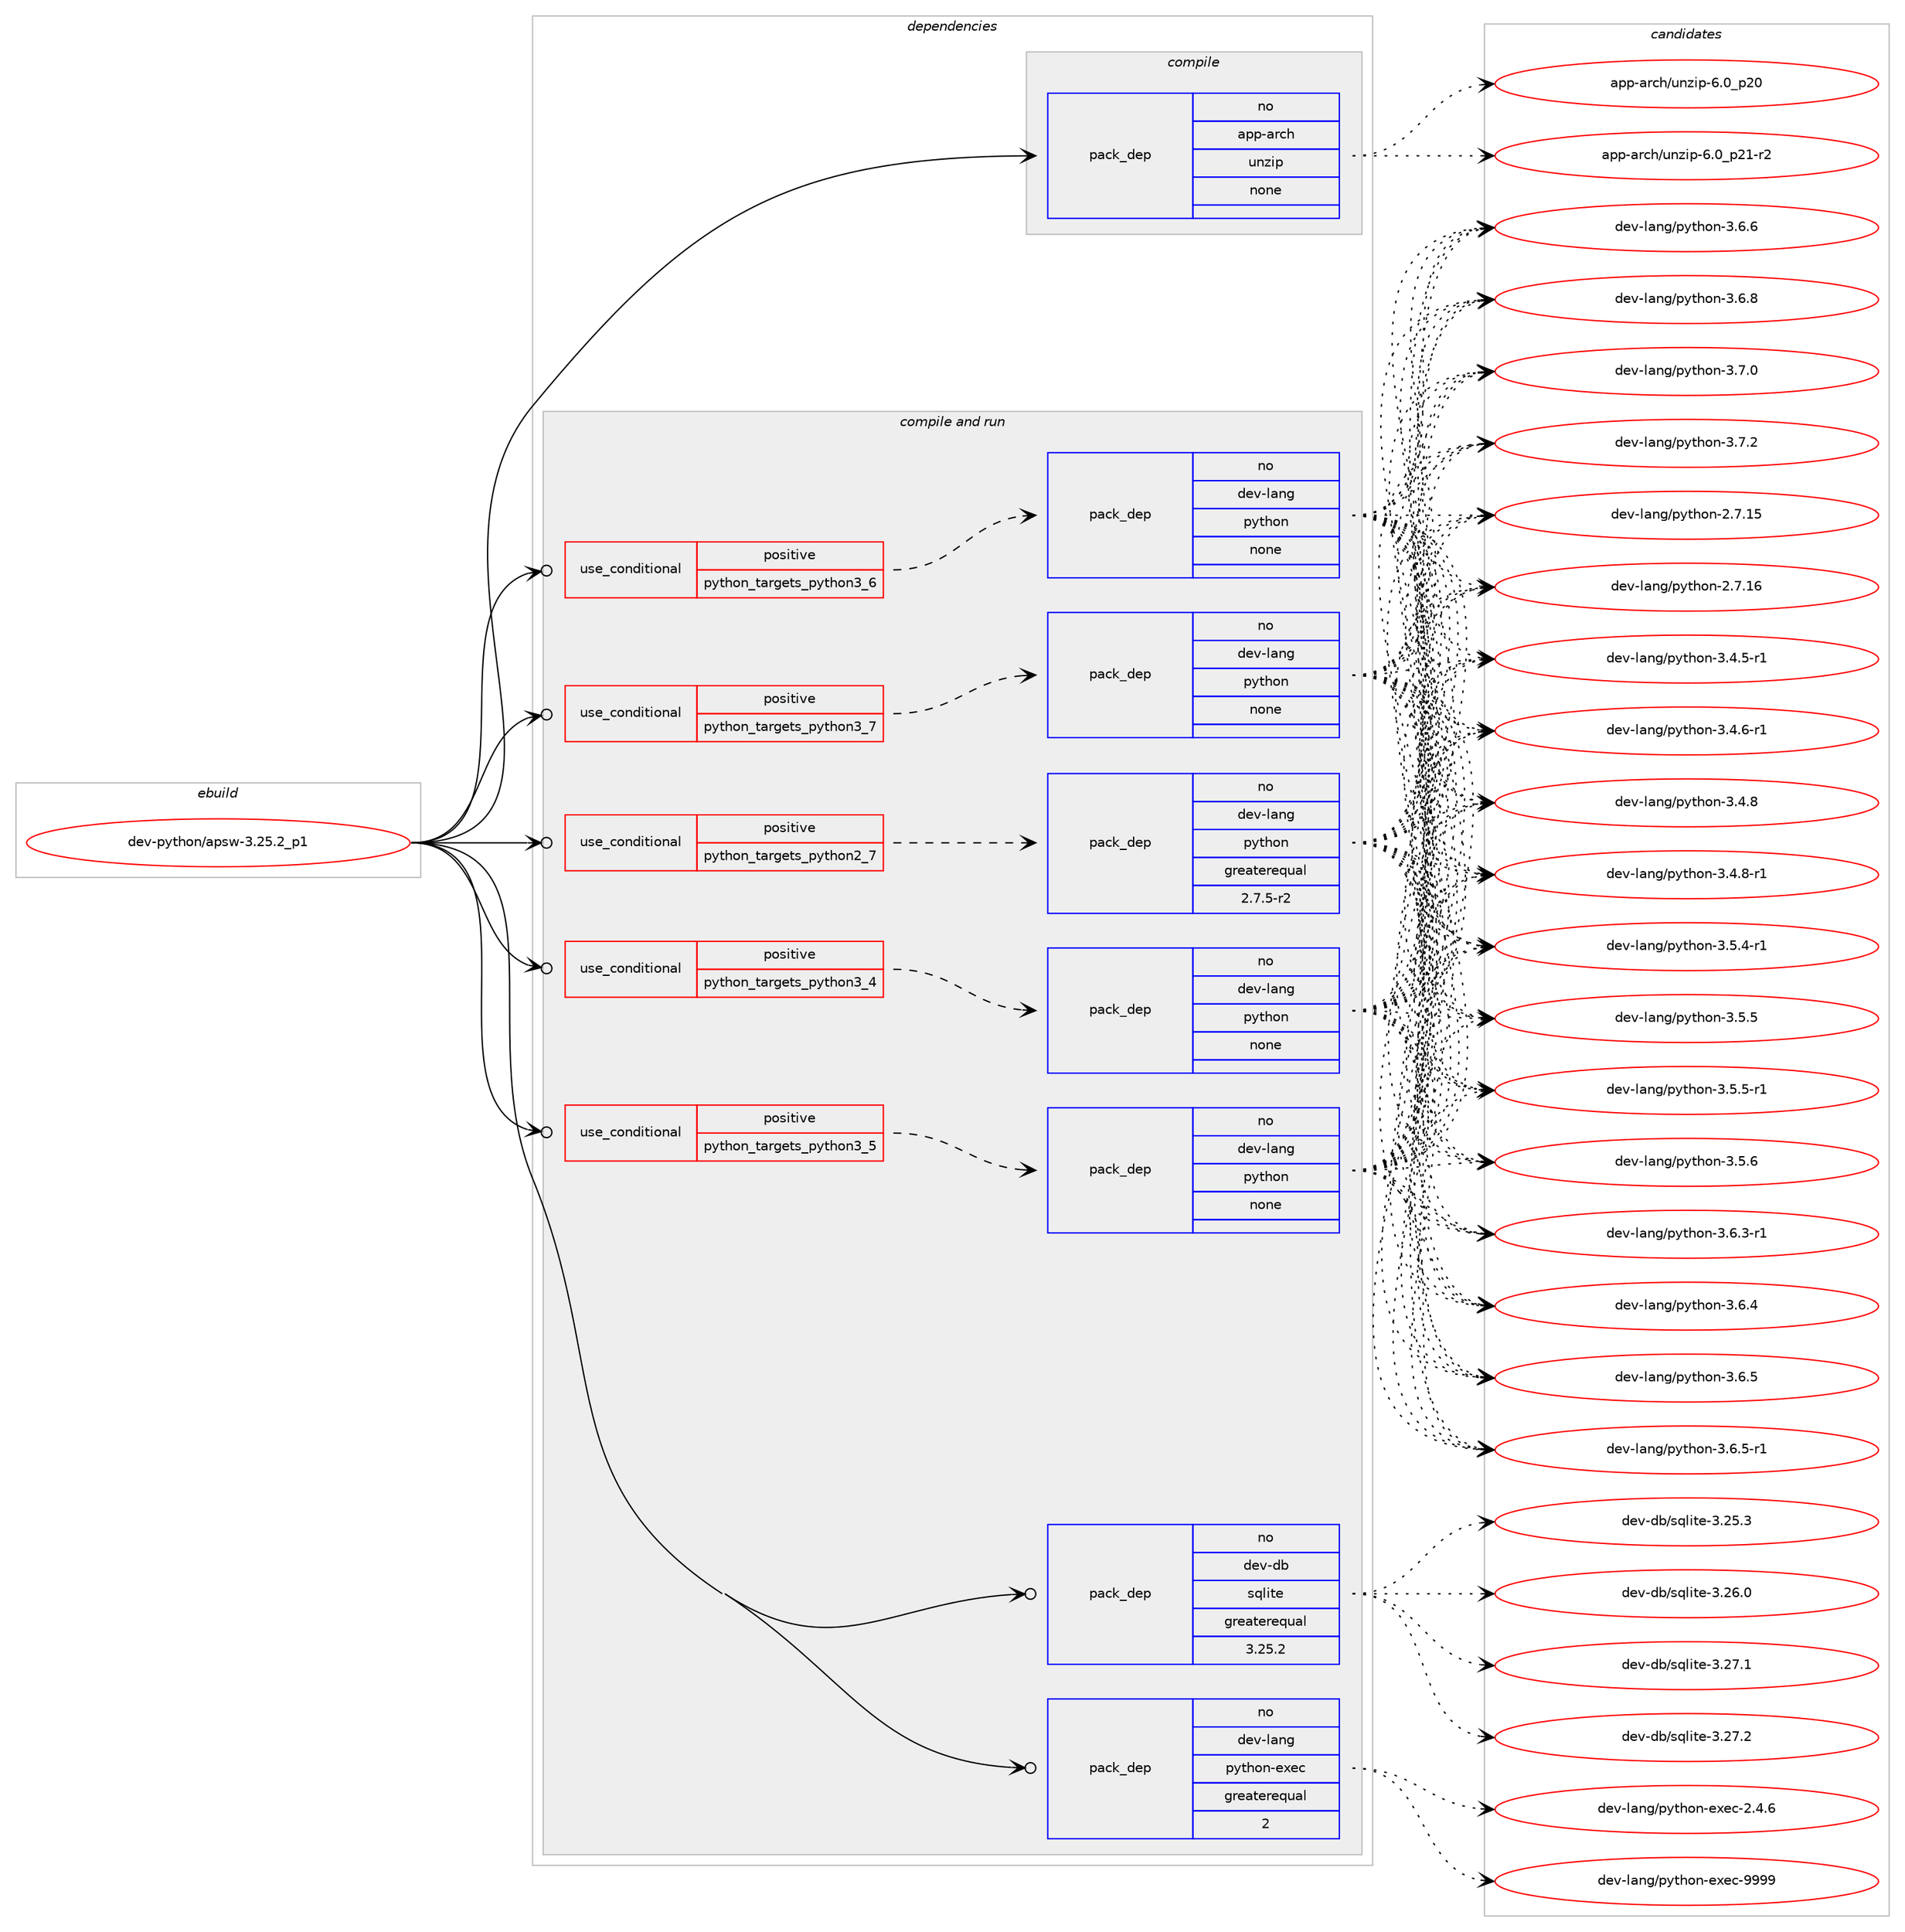 digraph prolog {

# *************
# Graph options
# *************

newrank=true;
concentrate=true;
compound=true;
graph [rankdir=LR,fontname=Helvetica,fontsize=10,ranksep=1.5];#, ranksep=2.5, nodesep=0.2];
edge  [arrowhead=vee];
node  [fontname=Helvetica,fontsize=10];

# **********
# The ebuild
# **********

subgraph cluster_leftcol {
color=gray;
rank=same;
label=<<i>ebuild</i>>;
id [label="dev-python/apsw-3.25.2_p1", color=red, width=4, href="../dev-python/apsw-3.25.2_p1.svg"];
}

# ****************
# The dependencies
# ****************

subgraph cluster_midcol {
color=gray;
label=<<i>dependencies</i>>;
subgraph cluster_compile {
fillcolor="#eeeeee";
style=filled;
label=<<i>compile</i>>;
subgraph pack1004495 {
dependency1398608 [label=<<TABLE BORDER="0" CELLBORDER="1" CELLSPACING="0" CELLPADDING="4" WIDTH="220"><TR><TD ROWSPAN="6" CELLPADDING="30">pack_dep</TD></TR><TR><TD WIDTH="110">no</TD></TR><TR><TD>app-arch</TD></TR><TR><TD>unzip</TD></TR><TR><TD>none</TD></TR><TR><TD></TD></TR></TABLE>>, shape=none, color=blue];
}
id:e -> dependency1398608:w [weight=20,style="solid",arrowhead="vee"];
}
subgraph cluster_compileandrun {
fillcolor="#eeeeee";
style=filled;
label=<<i>compile and run</i>>;
subgraph cond370888 {
dependency1398609 [label=<<TABLE BORDER="0" CELLBORDER="1" CELLSPACING="0" CELLPADDING="4"><TR><TD ROWSPAN="3" CELLPADDING="10">use_conditional</TD></TR><TR><TD>positive</TD></TR><TR><TD>python_targets_python2_7</TD></TR></TABLE>>, shape=none, color=red];
subgraph pack1004496 {
dependency1398610 [label=<<TABLE BORDER="0" CELLBORDER="1" CELLSPACING="0" CELLPADDING="4" WIDTH="220"><TR><TD ROWSPAN="6" CELLPADDING="30">pack_dep</TD></TR><TR><TD WIDTH="110">no</TD></TR><TR><TD>dev-lang</TD></TR><TR><TD>python</TD></TR><TR><TD>greaterequal</TD></TR><TR><TD>2.7.5-r2</TD></TR></TABLE>>, shape=none, color=blue];
}
dependency1398609:e -> dependency1398610:w [weight=20,style="dashed",arrowhead="vee"];
}
id:e -> dependency1398609:w [weight=20,style="solid",arrowhead="odotvee"];
subgraph cond370889 {
dependency1398611 [label=<<TABLE BORDER="0" CELLBORDER="1" CELLSPACING="0" CELLPADDING="4"><TR><TD ROWSPAN="3" CELLPADDING="10">use_conditional</TD></TR><TR><TD>positive</TD></TR><TR><TD>python_targets_python3_4</TD></TR></TABLE>>, shape=none, color=red];
subgraph pack1004497 {
dependency1398612 [label=<<TABLE BORDER="0" CELLBORDER="1" CELLSPACING="0" CELLPADDING="4" WIDTH="220"><TR><TD ROWSPAN="6" CELLPADDING="30">pack_dep</TD></TR><TR><TD WIDTH="110">no</TD></TR><TR><TD>dev-lang</TD></TR><TR><TD>python</TD></TR><TR><TD>none</TD></TR><TR><TD></TD></TR></TABLE>>, shape=none, color=blue];
}
dependency1398611:e -> dependency1398612:w [weight=20,style="dashed",arrowhead="vee"];
}
id:e -> dependency1398611:w [weight=20,style="solid",arrowhead="odotvee"];
subgraph cond370890 {
dependency1398613 [label=<<TABLE BORDER="0" CELLBORDER="1" CELLSPACING="0" CELLPADDING="4"><TR><TD ROWSPAN="3" CELLPADDING="10">use_conditional</TD></TR><TR><TD>positive</TD></TR><TR><TD>python_targets_python3_5</TD></TR></TABLE>>, shape=none, color=red];
subgraph pack1004498 {
dependency1398614 [label=<<TABLE BORDER="0" CELLBORDER="1" CELLSPACING="0" CELLPADDING="4" WIDTH="220"><TR><TD ROWSPAN="6" CELLPADDING="30">pack_dep</TD></TR><TR><TD WIDTH="110">no</TD></TR><TR><TD>dev-lang</TD></TR><TR><TD>python</TD></TR><TR><TD>none</TD></TR><TR><TD></TD></TR></TABLE>>, shape=none, color=blue];
}
dependency1398613:e -> dependency1398614:w [weight=20,style="dashed",arrowhead="vee"];
}
id:e -> dependency1398613:w [weight=20,style="solid",arrowhead="odotvee"];
subgraph cond370891 {
dependency1398615 [label=<<TABLE BORDER="0" CELLBORDER="1" CELLSPACING="0" CELLPADDING="4"><TR><TD ROWSPAN="3" CELLPADDING="10">use_conditional</TD></TR><TR><TD>positive</TD></TR><TR><TD>python_targets_python3_6</TD></TR></TABLE>>, shape=none, color=red];
subgraph pack1004499 {
dependency1398616 [label=<<TABLE BORDER="0" CELLBORDER="1" CELLSPACING="0" CELLPADDING="4" WIDTH="220"><TR><TD ROWSPAN="6" CELLPADDING="30">pack_dep</TD></TR><TR><TD WIDTH="110">no</TD></TR><TR><TD>dev-lang</TD></TR><TR><TD>python</TD></TR><TR><TD>none</TD></TR><TR><TD></TD></TR></TABLE>>, shape=none, color=blue];
}
dependency1398615:e -> dependency1398616:w [weight=20,style="dashed",arrowhead="vee"];
}
id:e -> dependency1398615:w [weight=20,style="solid",arrowhead="odotvee"];
subgraph cond370892 {
dependency1398617 [label=<<TABLE BORDER="0" CELLBORDER="1" CELLSPACING="0" CELLPADDING="4"><TR><TD ROWSPAN="3" CELLPADDING="10">use_conditional</TD></TR><TR><TD>positive</TD></TR><TR><TD>python_targets_python3_7</TD></TR></TABLE>>, shape=none, color=red];
subgraph pack1004500 {
dependency1398618 [label=<<TABLE BORDER="0" CELLBORDER="1" CELLSPACING="0" CELLPADDING="4" WIDTH="220"><TR><TD ROWSPAN="6" CELLPADDING="30">pack_dep</TD></TR><TR><TD WIDTH="110">no</TD></TR><TR><TD>dev-lang</TD></TR><TR><TD>python</TD></TR><TR><TD>none</TD></TR><TR><TD></TD></TR></TABLE>>, shape=none, color=blue];
}
dependency1398617:e -> dependency1398618:w [weight=20,style="dashed",arrowhead="vee"];
}
id:e -> dependency1398617:w [weight=20,style="solid",arrowhead="odotvee"];
subgraph pack1004501 {
dependency1398619 [label=<<TABLE BORDER="0" CELLBORDER="1" CELLSPACING="0" CELLPADDING="4" WIDTH="220"><TR><TD ROWSPAN="6" CELLPADDING="30">pack_dep</TD></TR><TR><TD WIDTH="110">no</TD></TR><TR><TD>dev-db</TD></TR><TR><TD>sqlite</TD></TR><TR><TD>greaterequal</TD></TR><TR><TD>3.25.2</TD></TR></TABLE>>, shape=none, color=blue];
}
id:e -> dependency1398619:w [weight=20,style="solid",arrowhead="odotvee"];
subgraph pack1004502 {
dependency1398620 [label=<<TABLE BORDER="0" CELLBORDER="1" CELLSPACING="0" CELLPADDING="4" WIDTH="220"><TR><TD ROWSPAN="6" CELLPADDING="30">pack_dep</TD></TR><TR><TD WIDTH="110">no</TD></TR><TR><TD>dev-lang</TD></TR><TR><TD>python-exec</TD></TR><TR><TD>greaterequal</TD></TR><TR><TD>2</TD></TR></TABLE>>, shape=none, color=blue];
}
id:e -> dependency1398620:w [weight=20,style="solid",arrowhead="odotvee"];
}
subgraph cluster_run {
fillcolor="#eeeeee";
style=filled;
label=<<i>run</i>>;
}
}

# **************
# The candidates
# **************

subgraph cluster_choices {
rank=same;
color=gray;
label=<<i>candidates</i>>;

subgraph choice1004495 {
color=black;
nodesep=1;
choice971121124597114991044711711012210511245544648951125048 [label="app-arch/unzip-6.0_p20", color=red, width=4,href="../app-arch/unzip-6.0_p20.svg"];
choice9711211245971149910447117110122105112455446489511250494511450 [label="app-arch/unzip-6.0_p21-r2", color=red, width=4,href="../app-arch/unzip-6.0_p21-r2.svg"];
dependency1398608:e -> choice971121124597114991044711711012210511245544648951125048:w [style=dotted,weight="100"];
dependency1398608:e -> choice9711211245971149910447117110122105112455446489511250494511450:w [style=dotted,weight="100"];
}
subgraph choice1004496 {
color=black;
nodesep=1;
choice10010111845108971101034711212111610411111045504655464953 [label="dev-lang/python-2.7.15", color=red, width=4,href="../dev-lang/python-2.7.15.svg"];
choice10010111845108971101034711212111610411111045504655464954 [label="dev-lang/python-2.7.16", color=red, width=4,href="../dev-lang/python-2.7.16.svg"];
choice1001011184510897110103471121211161041111104551465246534511449 [label="dev-lang/python-3.4.5-r1", color=red, width=4,href="../dev-lang/python-3.4.5-r1.svg"];
choice1001011184510897110103471121211161041111104551465246544511449 [label="dev-lang/python-3.4.6-r1", color=red, width=4,href="../dev-lang/python-3.4.6-r1.svg"];
choice100101118451089711010347112121116104111110455146524656 [label="dev-lang/python-3.4.8", color=red, width=4,href="../dev-lang/python-3.4.8.svg"];
choice1001011184510897110103471121211161041111104551465246564511449 [label="dev-lang/python-3.4.8-r1", color=red, width=4,href="../dev-lang/python-3.4.8-r1.svg"];
choice1001011184510897110103471121211161041111104551465346524511449 [label="dev-lang/python-3.5.4-r1", color=red, width=4,href="../dev-lang/python-3.5.4-r1.svg"];
choice100101118451089711010347112121116104111110455146534653 [label="dev-lang/python-3.5.5", color=red, width=4,href="../dev-lang/python-3.5.5.svg"];
choice1001011184510897110103471121211161041111104551465346534511449 [label="dev-lang/python-3.5.5-r1", color=red, width=4,href="../dev-lang/python-3.5.5-r1.svg"];
choice100101118451089711010347112121116104111110455146534654 [label="dev-lang/python-3.5.6", color=red, width=4,href="../dev-lang/python-3.5.6.svg"];
choice1001011184510897110103471121211161041111104551465446514511449 [label="dev-lang/python-3.6.3-r1", color=red, width=4,href="../dev-lang/python-3.6.3-r1.svg"];
choice100101118451089711010347112121116104111110455146544652 [label="dev-lang/python-3.6.4", color=red, width=4,href="../dev-lang/python-3.6.4.svg"];
choice100101118451089711010347112121116104111110455146544653 [label="dev-lang/python-3.6.5", color=red, width=4,href="../dev-lang/python-3.6.5.svg"];
choice1001011184510897110103471121211161041111104551465446534511449 [label="dev-lang/python-3.6.5-r1", color=red, width=4,href="../dev-lang/python-3.6.5-r1.svg"];
choice100101118451089711010347112121116104111110455146544654 [label="dev-lang/python-3.6.6", color=red, width=4,href="../dev-lang/python-3.6.6.svg"];
choice100101118451089711010347112121116104111110455146544656 [label="dev-lang/python-3.6.8", color=red, width=4,href="../dev-lang/python-3.6.8.svg"];
choice100101118451089711010347112121116104111110455146554648 [label="dev-lang/python-3.7.0", color=red, width=4,href="../dev-lang/python-3.7.0.svg"];
choice100101118451089711010347112121116104111110455146554650 [label="dev-lang/python-3.7.2", color=red, width=4,href="../dev-lang/python-3.7.2.svg"];
dependency1398610:e -> choice10010111845108971101034711212111610411111045504655464953:w [style=dotted,weight="100"];
dependency1398610:e -> choice10010111845108971101034711212111610411111045504655464954:w [style=dotted,weight="100"];
dependency1398610:e -> choice1001011184510897110103471121211161041111104551465246534511449:w [style=dotted,weight="100"];
dependency1398610:e -> choice1001011184510897110103471121211161041111104551465246544511449:w [style=dotted,weight="100"];
dependency1398610:e -> choice100101118451089711010347112121116104111110455146524656:w [style=dotted,weight="100"];
dependency1398610:e -> choice1001011184510897110103471121211161041111104551465246564511449:w [style=dotted,weight="100"];
dependency1398610:e -> choice1001011184510897110103471121211161041111104551465346524511449:w [style=dotted,weight="100"];
dependency1398610:e -> choice100101118451089711010347112121116104111110455146534653:w [style=dotted,weight="100"];
dependency1398610:e -> choice1001011184510897110103471121211161041111104551465346534511449:w [style=dotted,weight="100"];
dependency1398610:e -> choice100101118451089711010347112121116104111110455146534654:w [style=dotted,weight="100"];
dependency1398610:e -> choice1001011184510897110103471121211161041111104551465446514511449:w [style=dotted,weight="100"];
dependency1398610:e -> choice100101118451089711010347112121116104111110455146544652:w [style=dotted,weight="100"];
dependency1398610:e -> choice100101118451089711010347112121116104111110455146544653:w [style=dotted,weight="100"];
dependency1398610:e -> choice1001011184510897110103471121211161041111104551465446534511449:w [style=dotted,weight="100"];
dependency1398610:e -> choice100101118451089711010347112121116104111110455146544654:w [style=dotted,weight="100"];
dependency1398610:e -> choice100101118451089711010347112121116104111110455146544656:w [style=dotted,weight="100"];
dependency1398610:e -> choice100101118451089711010347112121116104111110455146554648:w [style=dotted,weight="100"];
dependency1398610:e -> choice100101118451089711010347112121116104111110455146554650:w [style=dotted,weight="100"];
}
subgraph choice1004497 {
color=black;
nodesep=1;
choice10010111845108971101034711212111610411111045504655464953 [label="dev-lang/python-2.7.15", color=red, width=4,href="../dev-lang/python-2.7.15.svg"];
choice10010111845108971101034711212111610411111045504655464954 [label="dev-lang/python-2.7.16", color=red, width=4,href="../dev-lang/python-2.7.16.svg"];
choice1001011184510897110103471121211161041111104551465246534511449 [label="dev-lang/python-3.4.5-r1", color=red, width=4,href="../dev-lang/python-3.4.5-r1.svg"];
choice1001011184510897110103471121211161041111104551465246544511449 [label="dev-lang/python-3.4.6-r1", color=red, width=4,href="../dev-lang/python-3.4.6-r1.svg"];
choice100101118451089711010347112121116104111110455146524656 [label="dev-lang/python-3.4.8", color=red, width=4,href="../dev-lang/python-3.4.8.svg"];
choice1001011184510897110103471121211161041111104551465246564511449 [label="dev-lang/python-3.4.8-r1", color=red, width=4,href="../dev-lang/python-3.4.8-r1.svg"];
choice1001011184510897110103471121211161041111104551465346524511449 [label="dev-lang/python-3.5.4-r1", color=red, width=4,href="../dev-lang/python-3.5.4-r1.svg"];
choice100101118451089711010347112121116104111110455146534653 [label="dev-lang/python-3.5.5", color=red, width=4,href="../dev-lang/python-3.5.5.svg"];
choice1001011184510897110103471121211161041111104551465346534511449 [label="dev-lang/python-3.5.5-r1", color=red, width=4,href="../dev-lang/python-3.5.5-r1.svg"];
choice100101118451089711010347112121116104111110455146534654 [label="dev-lang/python-3.5.6", color=red, width=4,href="../dev-lang/python-3.5.6.svg"];
choice1001011184510897110103471121211161041111104551465446514511449 [label="dev-lang/python-3.6.3-r1", color=red, width=4,href="../dev-lang/python-3.6.3-r1.svg"];
choice100101118451089711010347112121116104111110455146544652 [label="dev-lang/python-3.6.4", color=red, width=4,href="../dev-lang/python-3.6.4.svg"];
choice100101118451089711010347112121116104111110455146544653 [label="dev-lang/python-3.6.5", color=red, width=4,href="../dev-lang/python-3.6.5.svg"];
choice1001011184510897110103471121211161041111104551465446534511449 [label="dev-lang/python-3.6.5-r1", color=red, width=4,href="../dev-lang/python-3.6.5-r1.svg"];
choice100101118451089711010347112121116104111110455146544654 [label="dev-lang/python-3.6.6", color=red, width=4,href="../dev-lang/python-3.6.6.svg"];
choice100101118451089711010347112121116104111110455146544656 [label="dev-lang/python-3.6.8", color=red, width=4,href="../dev-lang/python-3.6.8.svg"];
choice100101118451089711010347112121116104111110455146554648 [label="dev-lang/python-3.7.0", color=red, width=4,href="../dev-lang/python-3.7.0.svg"];
choice100101118451089711010347112121116104111110455146554650 [label="dev-lang/python-3.7.2", color=red, width=4,href="../dev-lang/python-3.7.2.svg"];
dependency1398612:e -> choice10010111845108971101034711212111610411111045504655464953:w [style=dotted,weight="100"];
dependency1398612:e -> choice10010111845108971101034711212111610411111045504655464954:w [style=dotted,weight="100"];
dependency1398612:e -> choice1001011184510897110103471121211161041111104551465246534511449:w [style=dotted,weight="100"];
dependency1398612:e -> choice1001011184510897110103471121211161041111104551465246544511449:w [style=dotted,weight="100"];
dependency1398612:e -> choice100101118451089711010347112121116104111110455146524656:w [style=dotted,weight="100"];
dependency1398612:e -> choice1001011184510897110103471121211161041111104551465246564511449:w [style=dotted,weight="100"];
dependency1398612:e -> choice1001011184510897110103471121211161041111104551465346524511449:w [style=dotted,weight="100"];
dependency1398612:e -> choice100101118451089711010347112121116104111110455146534653:w [style=dotted,weight="100"];
dependency1398612:e -> choice1001011184510897110103471121211161041111104551465346534511449:w [style=dotted,weight="100"];
dependency1398612:e -> choice100101118451089711010347112121116104111110455146534654:w [style=dotted,weight="100"];
dependency1398612:e -> choice1001011184510897110103471121211161041111104551465446514511449:w [style=dotted,weight="100"];
dependency1398612:e -> choice100101118451089711010347112121116104111110455146544652:w [style=dotted,weight="100"];
dependency1398612:e -> choice100101118451089711010347112121116104111110455146544653:w [style=dotted,weight="100"];
dependency1398612:e -> choice1001011184510897110103471121211161041111104551465446534511449:w [style=dotted,weight="100"];
dependency1398612:e -> choice100101118451089711010347112121116104111110455146544654:w [style=dotted,weight="100"];
dependency1398612:e -> choice100101118451089711010347112121116104111110455146544656:w [style=dotted,weight="100"];
dependency1398612:e -> choice100101118451089711010347112121116104111110455146554648:w [style=dotted,weight="100"];
dependency1398612:e -> choice100101118451089711010347112121116104111110455146554650:w [style=dotted,weight="100"];
}
subgraph choice1004498 {
color=black;
nodesep=1;
choice10010111845108971101034711212111610411111045504655464953 [label="dev-lang/python-2.7.15", color=red, width=4,href="../dev-lang/python-2.7.15.svg"];
choice10010111845108971101034711212111610411111045504655464954 [label="dev-lang/python-2.7.16", color=red, width=4,href="../dev-lang/python-2.7.16.svg"];
choice1001011184510897110103471121211161041111104551465246534511449 [label="dev-lang/python-3.4.5-r1", color=red, width=4,href="../dev-lang/python-3.4.5-r1.svg"];
choice1001011184510897110103471121211161041111104551465246544511449 [label="dev-lang/python-3.4.6-r1", color=red, width=4,href="../dev-lang/python-3.4.6-r1.svg"];
choice100101118451089711010347112121116104111110455146524656 [label="dev-lang/python-3.4.8", color=red, width=4,href="../dev-lang/python-3.4.8.svg"];
choice1001011184510897110103471121211161041111104551465246564511449 [label="dev-lang/python-3.4.8-r1", color=red, width=4,href="../dev-lang/python-3.4.8-r1.svg"];
choice1001011184510897110103471121211161041111104551465346524511449 [label="dev-lang/python-3.5.4-r1", color=red, width=4,href="../dev-lang/python-3.5.4-r1.svg"];
choice100101118451089711010347112121116104111110455146534653 [label="dev-lang/python-3.5.5", color=red, width=4,href="../dev-lang/python-3.5.5.svg"];
choice1001011184510897110103471121211161041111104551465346534511449 [label="dev-lang/python-3.5.5-r1", color=red, width=4,href="../dev-lang/python-3.5.5-r1.svg"];
choice100101118451089711010347112121116104111110455146534654 [label="dev-lang/python-3.5.6", color=red, width=4,href="../dev-lang/python-3.5.6.svg"];
choice1001011184510897110103471121211161041111104551465446514511449 [label="dev-lang/python-3.6.3-r1", color=red, width=4,href="../dev-lang/python-3.6.3-r1.svg"];
choice100101118451089711010347112121116104111110455146544652 [label="dev-lang/python-3.6.4", color=red, width=4,href="../dev-lang/python-3.6.4.svg"];
choice100101118451089711010347112121116104111110455146544653 [label="dev-lang/python-3.6.5", color=red, width=4,href="../dev-lang/python-3.6.5.svg"];
choice1001011184510897110103471121211161041111104551465446534511449 [label="dev-lang/python-3.6.5-r1", color=red, width=4,href="../dev-lang/python-3.6.5-r1.svg"];
choice100101118451089711010347112121116104111110455146544654 [label="dev-lang/python-3.6.6", color=red, width=4,href="../dev-lang/python-3.6.6.svg"];
choice100101118451089711010347112121116104111110455146544656 [label="dev-lang/python-3.6.8", color=red, width=4,href="../dev-lang/python-3.6.8.svg"];
choice100101118451089711010347112121116104111110455146554648 [label="dev-lang/python-3.7.0", color=red, width=4,href="../dev-lang/python-3.7.0.svg"];
choice100101118451089711010347112121116104111110455146554650 [label="dev-lang/python-3.7.2", color=red, width=4,href="../dev-lang/python-3.7.2.svg"];
dependency1398614:e -> choice10010111845108971101034711212111610411111045504655464953:w [style=dotted,weight="100"];
dependency1398614:e -> choice10010111845108971101034711212111610411111045504655464954:w [style=dotted,weight="100"];
dependency1398614:e -> choice1001011184510897110103471121211161041111104551465246534511449:w [style=dotted,weight="100"];
dependency1398614:e -> choice1001011184510897110103471121211161041111104551465246544511449:w [style=dotted,weight="100"];
dependency1398614:e -> choice100101118451089711010347112121116104111110455146524656:w [style=dotted,weight="100"];
dependency1398614:e -> choice1001011184510897110103471121211161041111104551465246564511449:w [style=dotted,weight="100"];
dependency1398614:e -> choice1001011184510897110103471121211161041111104551465346524511449:w [style=dotted,weight="100"];
dependency1398614:e -> choice100101118451089711010347112121116104111110455146534653:w [style=dotted,weight="100"];
dependency1398614:e -> choice1001011184510897110103471121211161041111104551465346534511449:w [style=dotted,weight="100"];
dependency1398614:e -> choice100101118451089711010347112121116104111110455146534654:w [style=dotted,weight="100"];
dependency1398614:e -> choice1001011184510897110103471121211161041111104551465446514511449:w [style=dotted,weight="100"];
dependency1398614:e -> choice100101118451089711010347112121116104111110455146544652:w [style=dotted,weight="100"];
dependency1398614:e -> choice100101118451089711010347112121116104111110455146544653:w [style=dotted,weight="100"];
dependency1398614:e -> choice1001011184510897110103471121211161041111104551465446534511449:w [style=dotted,weight="100"];
dependency1398614:e -> choice100101118451089711010347112121116104111110455146544654:w [style=dotted,weight="100"];
dependency1398614:e -> choice100101118451089711010347112121116104111110455146544656:w [style=dotted,weight="100"];
dependency1398614:e -> choice100101118451089711010347112121116104111110455146554648:w [style=dotted,weight="100"];
dependency1398614:e -> choice100101118451089711010347112121116104111110455146554650:w [style=dotted,weight="100"];
}
subgraph choice1004499 {
color=black;
nodesep=1;
choice10010111845108971101034711212111610411111045504655464953 [label="dev-lang/python-2.7.15", color=red, width=4,href="../dev-lang/python-2.7.15.svg"];
choice10010111845108971101034711212111610411111045504655464954 [label="dev-lang/python-2.7.16", color=red, width=4,href="../dev-lang/python-2.7.16.svg"];
choice1001011184510897110103471121211161041111104551465246534511449 [label="dev-lang/python-3.4.5-r1", color=red, width=4,href="../dev-lang/python-3.4.5-r1.svg"];
choice1001011184510897110103471121211161041111104551465246544511449 [label="dev-lang/python-3.4.6-r1", color=red, width=4,href="../dev-lang/python-3.4.6-r1.svg"];
choice100101118451089711010347112121116104111110455146524656 [label="dev-lang/python-3.4.8", color=red, width=4,href="../dev-lang/python-3.4.8.svg"];
choice1001011184510897110103471121211161041111104551465246564511449 [label="dev-lang/python-3.4.8-r1", color=red, width=4,href="../dev-lang/python-3.4.8-r1.svg"];
choice1001011184510897110103471121211161041111104551465346524511449 [label="dev-lang/python-3.5.4-r1", color=red, width=4,href="../dev-lang/python-3.5.4-r1.svg"];
choice100101118451089711010347112121116104111110455146534653 [label="dev-lang/python-3.5.5", color=red, width=4,href="../dev-lang/python-3.5.5.svg"];
choice1001011184510897110103471121211161041111104551465346534511449 [label="dev-lang/python-3.5.5-r1", color=red, width=4,href="../dev-lang/python-3.5.5-r1.svg"];
choice100101118451089711010347112121116104111110455146534654 [label="dev-lang/python-3.5.6", color=red, width=4,href="../dev-lang/python-3.5.6.svg"];
choice1001011184510897110103471121211161041111104551465446514511449 [label="dev-lang/python-3.6.3-r1", color=red, width=4,href="../dev-lang/python-3.6.3-r1.svg"];
choice100101118451089711010347112121116104111110455146544652 [label="dev-lang/python-3.6.4", color=red, width=4,href="../dev-lang/python-3.6.4.svg"];
choice100101118451089711010347112121116104111110455146544653 [label="dev-lang/python-3.6.5", color=red, width=4,href="../dev-lang/python-3.6.5.svg"];
choice1001011184510897110103471121211161041111104551465446534511449 [label="dev-lang/python-3.6.5-r1", color=red, width=4,href="../dev-lang/python-3.6.5-r1.svg"];
choice100101118451089711010347112121116104111110455146544654 [label="dev-lang/python-3.6.6", color=red, width=4,href="../dev-lang/python-3.6.6.svg"];
choice100101118451089711010347112121116104111110455146544656 [label="dev-lang/python-3.6.8", color=red, width=4,href="../dev-lang/python-3.6.8.svg"];
choice100101118451089711010347112121116104111110455146554648 [label="dev-lang/python-3.7.0", color=red, width=4,href="../dev-lang/python-3.7.0.svg"];
choice100101118451089711010347112121116104111110455146554650 [label="dev-lang/python-3.7.2", color=red, width=4,href="../dev-lang/python-3.7.2.svg"];
dependency1398616:e -> choice10010111845108971101034711212111610411111045504655464953:w [style=dotted,weight="100"];
dependency1398616:e -> choice10010111845108971101034711212111610411111045504655464954:w [style=dotted,weight="100"];
dependency1398616:e -> choice1001011184510897110103471121211161041111104551465246534511449:w [style=dotted,weight="100"];
dependency1398616:e -> choice1001011184510897110103471121211161041111104551465246544511449:w [style=dotted,weight="100"];
dependency1398616:e -> choice100101118451089711010347112121116104111110455146524656:w [style=dotted,weight="100"];
dependency1398616:e -> choice1001011184510897110103471121211161041111104551465246564511449:w [style=dotted,weight="100"];
dependency1398616:e -> choice1001011184510897110103471121211161041111104551465346524511449:w [style=dotted,weight="100"];
dependency1398616:e -> choice100101118451089711010347112121116104111110455146534653:w [style=dotted,weight="100"];
dependency1398616:e -> choice1001011184510897110103471121211161041111104551465346534511449:w [style=dotted,weight="100"];
dependency1398616:e -> choice100101118451089711010347112121116104111110455146534654:w [style=dotted,weight="100"];
dependency1398616:e -> choice1001011184510897110103471121211161041111104551465446514511449:w [style=dotted,weight="100"];
dependency1398616:e -> choice100101118451089711010347112121116104111110455146544652:w [style=dotted,weight="100"];
dependency1398616:e -> choice100101118451089711010347112121116104111110455146544653:w [style=dotted,weight="100"];
dependency1398616:e -> choice1001011184510897110103471121211161041111104551465446534511449:w [style=dotted,weight="100"];
dependency1398616:e -> choice100101118451089711010347112121116104111110455146544654:w [style=dotted,weight="100"];
dependency1398616:e -> choice100101118451089711010347112121116104111110455146544656:w [style=dotted,weight="100"];
dependency1398616:e -> choice100101118451089711010347112121116104111110455146554648:w [style=dotted,weight="100"];
dependency1398616:e -> choice100101118451089711010347112121116104111110455146554650:w [style=dotted,weight="100"];
}
subgraph choice1004500 {
color=black;
nodesep=1;
choice10010111845108971101034711212111610411111045504655464953 [label="dev-lang/python-2.7.15", color=red, width=4,href="../dev-lang/python-2.7.15.svg"];
choice10010111845108971101034711212111610411111045504655464954 [label="dev-lang/python-2.7.16", color=red, width=4,href="../dev-lang/python-2.7.16.svg"];
choice1001011184510897110103471121211161041111104551465246534511449 [label="dev-lang/python-3.4.5-r1", color=red, width=4,href="../dev-lang/python-3.4.5-r1.svg"];
choice1001011184510897110103471121211161041111104551465246544511449 [label="dev-lang/python-3.4.6-r1", color=red, width=4,href="../dev-lang/python-3.4.6-r1.svg"];
choice100101118451089711010347112121116104111110455146524656 [label="dev-lang/python-3.4.8", color=red, width=4,href="../dev-lang/python-3.4.8.svg"];
choice1001011184510897110103471121211161041111104551465246564511449 [label="dev-lang/python-3.4.8-r1", color=red, width=4,href="../dev-lang/python-3.4.8-r1.svg"];
choice1001011184510897110103471121211161041111104551465346524511449 [label="dev-lang/python-3.5.4-r1", color=red, width=4,href="../dev-lang/python-3.5.4-r1.svg"];
choice100101118451089711010347112121116104111110455146534653 [label="dev-lang/python-3.5.5", color=red, width=4,href="../dev-lang/python-3.5.5.svg"];
choice1001011184510897110103471121211161041111104551465346534511449 [label="dev-lang/python-3.5.5-r1", color=red, width=4,href="../dev-lang/python-3.5.5-r1.svg"];
choice100101118451089711010347112121116104111110455146534654 [label="dev-lang/python-3.5.6", color=red, width=4,href="../dev-lang/python-3.5.6.svg"];
choice1001011184510897110103471121211161041111104551465446514511449 [label="dev-lang/python-3.6.3-r1", color=red, width=4,href="../dev-lang/python-3.6.3-r1.svg"];
choice100101118451089711010347112121116104111110455146544652 [label="dev-lang/python-3.6.4", color=red, width=4,href="../dev-lang/python-3.6.4.svg"];
choice100101118451089711010347112121116104111110455146544653 [label="dev-lang/python-3.6.5", color=red, width=4,href="../dev-lang/python-3.6.5.svg"];
choice1001011184510897110103471121211161041111104551465446534511449 [label="dev-lang/python-3.6.5-r1", color=red, width=4,href="../dev-lang/python-3.6.5-r1.svg"];
choice100101118451089711010347112121116104111110455146544654 [label="dev-lang/python-3.6.6", color=red, width=4,href="../dev-lang/python-3.6.6.svg"];
choice100101118451089711010347112121116104111110455146544656 [label="dev-lang/python-3.6.8", color=red, width=4,href="../dev-lang/python-3.6.8.svg"];
choice100101118451089711010347112121116104111110455146554648 [label="dev-lang/python-3.7.0", color=red, width=4,href="../dev-lang/python-3.7.0.svg"];
choice100101118451089711010347112121116104111110455146554650 [label="dev-lang/python-3.7.2", color=red, width=4,href="../dev-lang/python-3.7.2.svg"];
dependency1398618:e -> choice10010111845108971101034711212111610411111045504655464953:w [style=dotted,weight="100"];
dependency1398618:e -> choice10010111845108971101034711212111610411111045504655464954:w [style=dotted,weight="100"];
dependency1398618:e -> choice1001011184510897110103471121211161041111104551465246534511449:w [style=dotted,weight="100"];
dependency1398618:e -> choice1001011184510897110103471121211161041111104551465246544511449:w [style=dotted,weight="100"];
dependency1398618:e -> choice100101118451089711010347112121116104111110455146524656:w [style=dotted,weight="100"];
dependency1398618:e -> choice1001011184510897110103471121211161041111104551465246564511449:w [style=dotted,weight="100"];
dependency1398618:e -> choice1001011184510897110103471121211161041111104551465346524511449:w [style=dotted,weight="100"];
dependency1398618:e -> choice100101118451089711010347112121116104111110455146534653:w [style=dotted,weight="100"];
dependency1398618:e -> choice1001011184510897110103471121211161041111104551465346534511449:w [style=dotted,weight="100"];
dependency1398618:e -> choice100101118451089711010347112121116104111110455146534654:w [style=dotted,weight="100"];
dependency1398618:e -> choice1001011184510897110103471121211161041111104551465446514511449:w [style=dotted,weight="100"];
dependency1398618:e -> choice100101118451089711010347112121116104111110455146544652:w [style=dotted,weight="100"];
dependency1398618:e -> choice100101118451089711010347112121116104111110455146544653:w [style=dotted,weight="100"];
dependency1398618:e -> choice1001011184510897110103471121211161041111104551465446534511449:w [style=dotted,weight="100"];
dependency1398618:e -> choice100101118451089711010347112121116104111110455146544654:w [style=dotted,weight="100"];
dependency1398618:e -> choice100101118451089711010347112121116104111110455146544656:w [style=dotted,weight="100"];
dependency1398618:e -> choice100101118451089711010347112121116104111110455146554648:w [style=dotted,weight="100"];
dependency1398618:e -> choice100101118451089711010347112121116104111110455146554650:w [style=dotted,weight="100"];
}
subgraph choice1004501 {
color=black;
nodesep=1;
choice10010111845100984711511310810511610145514650534651 [label="dev-db/sqlite-3.25.3", color=red, width=4,href="../dev-db/sqlite-3.25.3.svg"];
choice10010111845100984711511310810511610145514650544648 [label="dev-db/sqlite-3.26.0", color=red, width=4,href="../dev-db/sqlite-3.26.0.svg"];
choice10010111845100984711511310810511610145514650554649 [label="dev-db/sqlite-3.27.1", color=red, width=4,href="../dev-db/sqlite-3.27.1.svg"];
choice10010111845100984711511310810511610145514650554650 [label="dev-db/sqlite-3.27.2", color=red, width=4,href="../dev-db/sqlite-3.27.2.svg"];
dependency1398619:e -> choice10010111845100984711511310810511610145514650534651:w [style=dotted,weight="100"];
dependency1398619:e -> choice10010111845100984711511310810511610145514650544648:w [style=dotted,weight="100"];
dependency1398619:e -> choice10010111845100984711511310810511610145514650554649:w [style=dotted,weight="100"];
dependency1398619:e -> choice10010111845100984711511310810511610145514650554650:w [style=dotted,weight="100"];
}
subgraph choice1004502 {
color=black;
nodesep=1;
choice1001011184510897110103471121211161041111104510112010199455046524654 [label="dev-lang/python-exec-2.4.6", color=red, width=4,href="../dev-lang/python-exec-2.4.6.svg"];
choice10010111845108971101034711212111610411111045101120101994557575757 [label="dev-lang/python-exec-9999", color=red, width=4,href="../dev-lang/python-exec-9999.svg"];
dependency1398620:e -> choice1001011184510897110103471121211161041111104510112010199455046524654:w [style=dotted,weight="100"];
dependency1398620:e -> choice10010111845108971101034711212111610411111045101120101994557575757:w [style=dotted,weight="100"];
}
}

}
